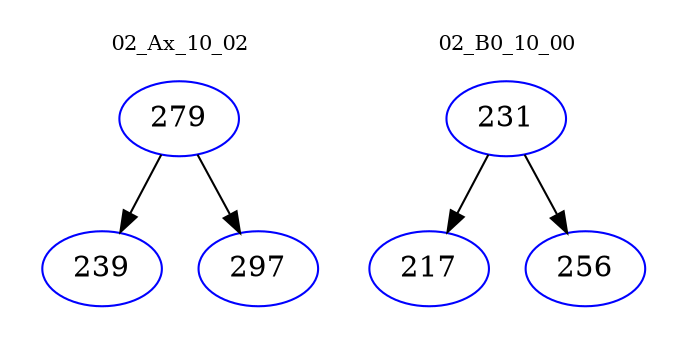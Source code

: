 digraph{
subgraph cluster_0 {
color = white
label = "02_Ax_10_02";
fontsize=10;
T0_279 [label="279", color="blue"]
T0_279 -> T0_239 [color="black"]
T0_239 [label="239", color="blue"]
T0_279 -> T0_297 [color="black"]
T0_297 [label="297", color="blue"]
}
subgraph cluster_1 {
color = white
label = "02_B0_10_00";
fontsize=10;
T1_231 [label="231", color="blue"]
T1_231 -> T1_217 [color="black"]
T1_217 [label="217", color="blue"]
T1_231 -> T1_256 [color="black"]
T1_256 [label="256", color="blue"]
}
}
